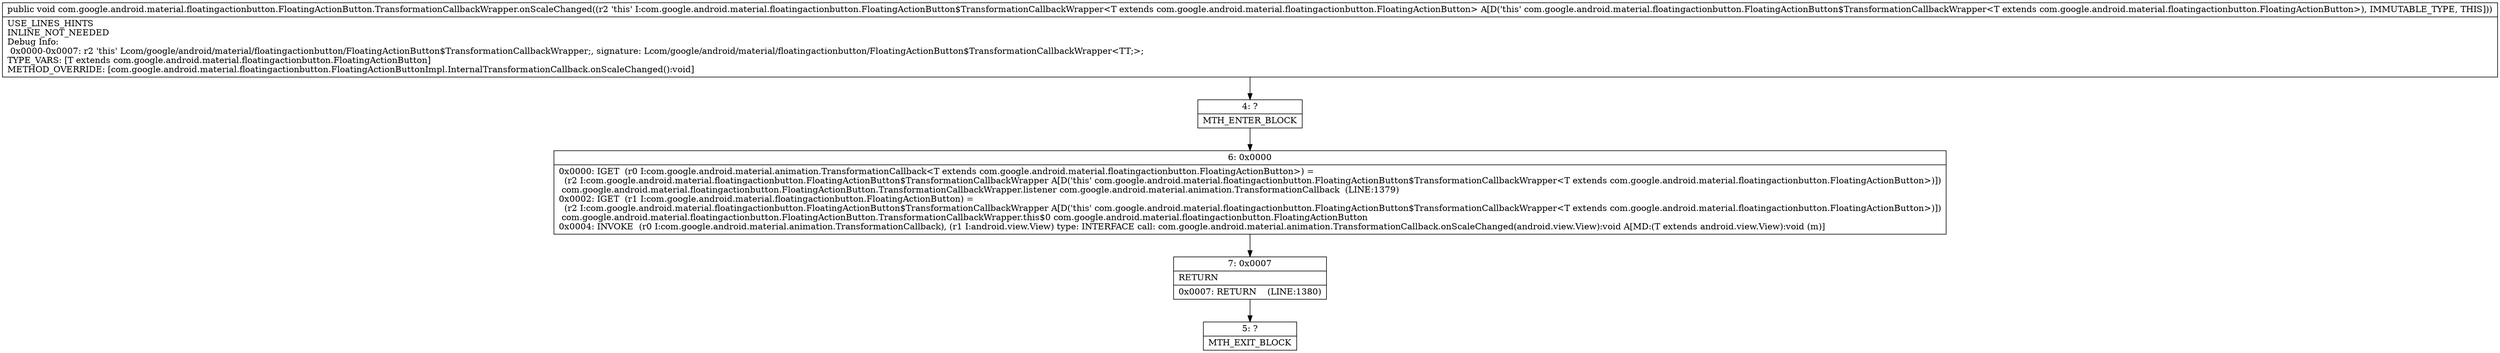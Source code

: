 digraph "CFG forcom.google.android.material.floatingactionbutton.FloatingActionButton.TransformationCallbackWrapper.onScaleChanged()V" {
Node_4 [shape=record,label="{4\:\ ?|MTH_ENTER_BLOCK\l}"];
Node_6 [shape=record,label="{6\:\ 0x0000|0x0000: IGET  (r0 I:com.google.android.material.animation.TransformationCallback\<T extends com.google.android.material.floatingactionbutton.FloatingActionButton\>) = \l  (r2 I:com.google.android.material.floatingactionbutton.FloatingActionButton$TransformationCallbackWrapper A[D('this' com.google.android.material.floatingactionbutton.FloatingActionButton$TransformationCallbackWrapper\<T extends com.google.android.material.floatingactionbutton.FloatingActionButton\>)])\l com.google.android.material.floatingactionbutton.FloatingActionButton.TransformationCallbackWrapper.listener com.google.android.material.animation.TransformationCallback  (LINE:1379)\l0x0002: IGET  (r1 I:com.google.android.material.floatingactionbutton.FloatingActionButton) = \l  (r2 I:com.google.android.material.floatingactionbutton.FloatingActionButton$TransformationCallbackWrapper A[D('this' com.google.android.material.floatingactionbutton.FloatingActionButton$TransformationCallbackWrapper\<T extends com.google.android.material.floatingactionbutton.FloatingActionButton\>)])\l com.google.android.material.floatingactionbutton.FloatingActionButton.TransformationCallbackWrapper.this$0 com.google.android.material.floatingactionbutton.FloatingActionButton \l0x0004: INVOKE  (r0 I:com.google.android.material.animation.TransformationCallback), (r1 I:android.view.View) type: INTERFACE call: com.google.android.material.animation.TransformationCallback.onScaleChanged(android.view.View):void A[MD:(T extends android.view.View):void (m)]\l}"];
Node_7 [shape=record,label="{7\:\ 0x0007|RETURN\l|0x0007: RETURN    (LINE:1380)\l}"];
Node_5 [shape=record,label="{5\:\ ?|MTH_EXIT_BLOCK\l}"];
MethodNode[shape=record,label="{public void com.google.android.material.floatingactionbutton.FloatingActionButton.TransformationCallbackWrapper.onScaleChanged((r2 'this' I:com.google.android.material.floatingactionbutton.FloatingActionButton$TransformationCallbackWrapper\<T extends com.google.android.material.floatingactionbutton.FloatingActionButton\> A[D('this' com.google.android.material.floatingactionbutton.FloatingActionButton$TransformationCallbackWrapper\<T extends com.google.android.material.floatingactionbutton.FloatingActionButton\>), IMMUTABLE_TYPE, THIS]))  | USE_LINES_HINTS\lINLINE_NOT_NEEDED\lDebug Info:\l  0x0000\-0x0007: r2 'this' Lcom\/google\/android\/material\/floatingactionbutton\/FloatingActionButton$TransformationCallbackWrapper;, signature: Lcom\/google\/android\/material\/floatingactionbutton\/FloatingActionButton$TransformationCallbackWrapper\<TT;\>;\lTYPE_VARS: [T extends com.google.android.material.floatingactionbutton.FloatingActionButton]\lMETHOD_OVERRIDE: [com.google.android.material.floatingactionbutton.FloatingActionButtonImpl.InternalTransformationCallback.onScaleChanged():void]\l}"];
MethodNode -> Node_4;Node_4 -> Node_6;
Node_6 -> Node_7;
Node_7 -> Node_5;
}

